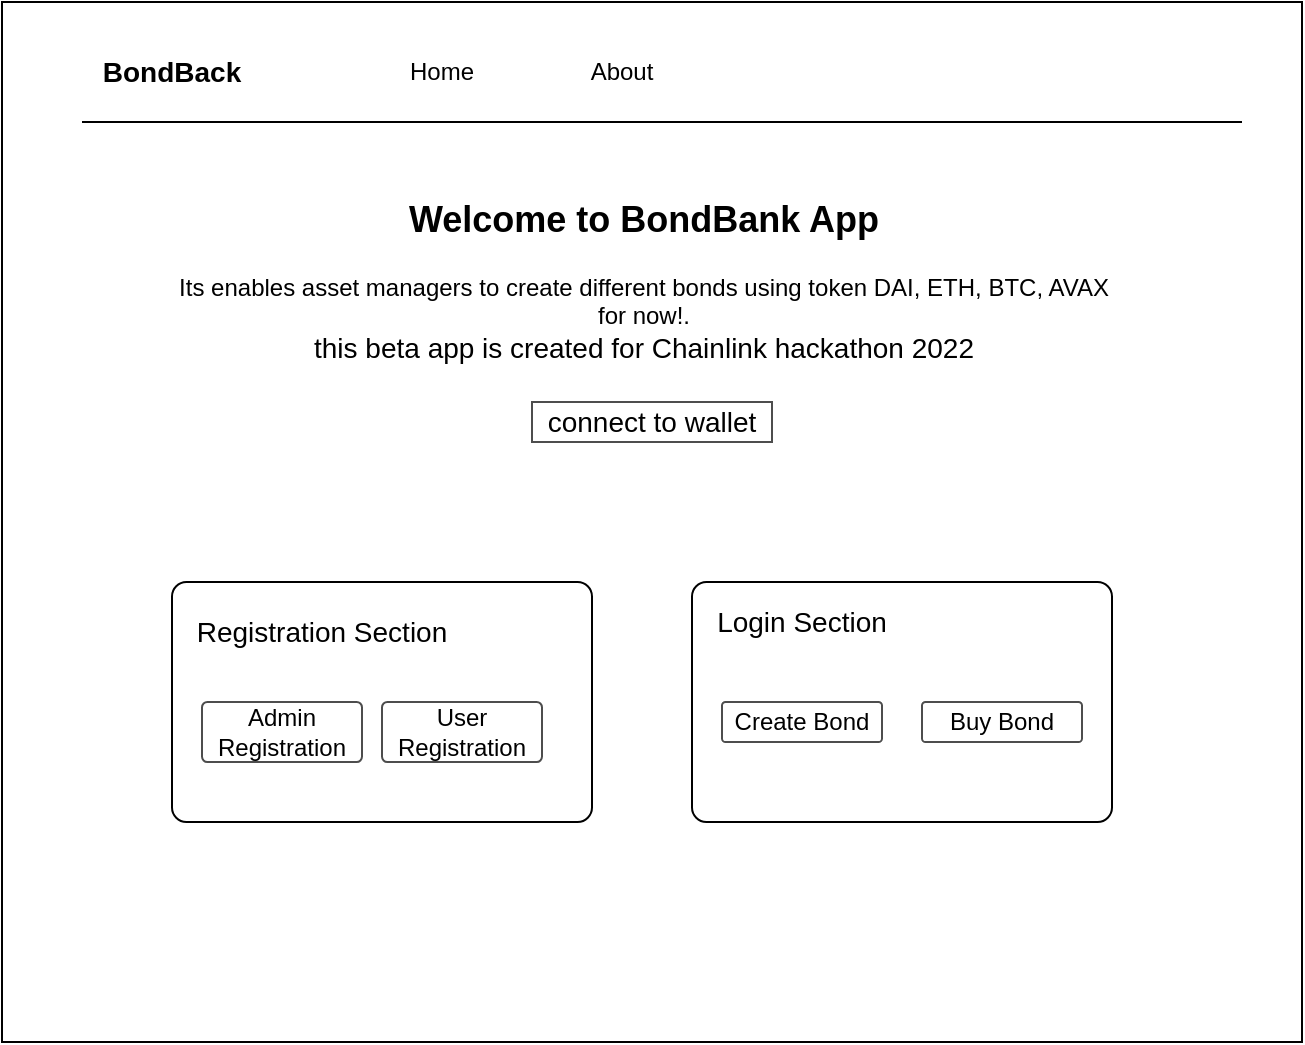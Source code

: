 <mxfile version="20.5.3" type="github" pages="4">
  <diagram id="QquSQjb1tt5OXJuJXW4R" name="Page-1">
    <mxGraphModel dx="1711" dy="1108" grid="1" gridSize="10" guides="1" tooltips="1" connect="1" arrows="1" fold="1" page="1" pageScale="1" pageWidth="850" pageHeight="1100" math="0" shadow="0">
      <root>
        <mxCell id="0" />
        <mxCell id="1" parent="0" />
        <mxCell id="_WkgJLVqgmc7-84QVUV9-2" value="" style="rounded=0;whiteSpace=wrap;html=1;" parent="1" vertex="1">
          <mxGeometry x="100" y="70" width="650" height="520" as="geometry" />
        </mxCell>
        <mxCell id="_WkgJLVqgmc7-84QVUV9-3" value="BondBack" style="rounded=0;whiteSpace=wrap;html=1;strokeColor=none;fontFamily=Helvetica;fontSize=14;fontStyle=1" parent="1" vertex="1">
          <mxGeometry x="120" y="90" width="130" height="30" as="geometry" />
        </mxCell>
        <mxCell id="_WkgJLVqgmc7-84QVUV9-4" value="About" style="rounded=0;whiteSpace=wrap;html=1;strokeColor=none;" parent="1" vertex="1">
          <mxGeometry x="370" y="90" width="80" height="30" as="geometry" />
        </mxCell>
        <mxCell id="_WkgJLVqgmc7-84QVUV9-5" value="Home" style="rounded=0;whiteSpace=wrap;html=1;strokeColor=none;" parent="1" vertex="1">
          <mxGeometry x="280" y="90" width="80" height="30" as="geometry" />
        </mxCell>
        <mxCell id="_WkgJLVqgmc7-84QVUV9-8" value="" style="endArrow=none;html=1;rounded=0;" parent="1" edge="1">
          <mxGeometry width="50" height="50" relative="1" as="geometry">
            <mxPoint x="140" y="130" as="sourcePoint" />
            <mxPoint x="400" y="130" as="targetPoint" />
            <Array as="points">
              <mxPoint x="720" y="130" />
            </Array>
          </mxGeometry>
        </mxCell>
        <mxCell id="_WkgJLVqgmc7-84QVUV9-9" value="&lt;p style=&quot;box-sizing: border-box; line-height: 1; margin: 2rem 0px; font-size: 14px;&quot;&gt;&lt;/p&gt;&lt;h2 style=&quot;text-align: center;&quot;&gt;Welcome to BondBank App&lt;/h2&gt;&lt;div style=&quot;text-align: center;&quot;&gt;&lt;span style=&quot;background-color: initial;&quot;&gt;Its enables asset managers to create different bonds using token DAI, ETH, BTC, AVAX for now!.&lt;/span&gt;&lt;/div&gt;&lt;div style=&quot;text-align: center;&quot;&gt;&lt;span style=&quot;background-color: initial; font-size: 14px;&quot;&gt;this beta app is created for Chainlink hackathon 2022&lt;/span&gt;&lt;/div&gt;&lt;p&gt;&lt;/p&gt;" style="rounded=0;whiteSpace=wrap;html=1;align=left;strokeColor=none;" parent="1" vertex="1">
          <mxGeometry x="185" y="140" width="470" height="120" as="geometry" />
        </mxCell>
        <mxCell id="_WkgJLVqgmc7-84QVUV9-10" value="connect to wallet" style="rounded=0;whiteSpace=wrap;html=1;fontFamily=Helvetica;fontSize=14;strokeColor=#4D4D4D;" parent="1" vertex="1">
          <mxGeometry x="365" y="270" width="120" height="20" as="geometry" />
        </mxCell>
        <mxCell id="_WkgJLVqgmc7-84QVUV9-12" value="" style="rounded=1;whiteSpace=wrap;html=1;fontFamily=Helvetica;fontSize=14;arcSize=6;" parent="1" vertex="1">
          <mxGeometry x="445" y="360" width="210" height="120" as="geometry" />
        </mxCell>
        <mxCell id="_WkgJLVqgmc7-84QVUV9-14" value="" style="rounded=1;whiteSpace=wrap;html=1;fontFamily=Helvetica;fontSize=14;arcSize=6;" parent="1" vertex="1">
          <mxGeometry x="185" y="360" width="210" height="120" as="geometry" />
        </mxCell>
        <mxCell id="_WkgJLVqgmc7-84QVUV9-15" value="Login Section" style="rounded=0;whiteSpace=wrap;html=1;strokeColor=none;fontFamily=Helvetica;fontSize=14;" parent="1" vertex="1">
          <mxGeometry x="450" y="370" width="100" height="20" as="geometry" />
        </mxCell>
        <mxCell id="_WkgJLVqgmc7-84QVUV9-16" value="Create Bond" style="rounded=1;whiteSpace=wrap;html=1;strokeColor=#4D4D4D;fontFamily=Helvetica;fontSize=12;arcSize=9;" parent="1" vertex="1">
          <mxGeometry x="460" y="420" width="80" height="20" as="geometry" />
        </mxCell>
        <mxCell id="_WkgJLVqgmc7-84QVUV9-17" value="Buy Bond" style="rounded=1;whiteSpace=wrap;html=1;strokeColor=#4D4D4D;fontFamily=Helvetica;fontSize=12;arcSize=9;" parent="1" vertex="1">
          <mxGeometry x="560" y="420" width="80" height="20" as="geometry" />
        </mxCell>
        <mxCell id="_WkgJLVqgmc7-84QVUV9-18" value="&lt;span style=&quot;font-size: 14px;&quot;&gt;Registration Section&lt;/span&gt;" style="rounded=0;whiteSpace=wrap;html=1;strokeColor=none;fontFamily=Helvetica;fontSize=12;" parent="1" vertex="1">
          <mxGeometry x="190" y="370" width="140" height="30" as="geometry" />
        </mxCell>
        <mxCell id="_WkgJLVqgmc7-84QVUV9-19" value="Admin Registration" style="rounded=1;whiteSpace=wrap;html=1;strokeColor=#4D4D4D;fontFamily=Helvetica;fontSize=12;arcSize=9;" parent="1" vertex="1">
          <mxGeometry x="200" y="420" width="80" height="30" as="geometry" />
        </mxCell>
        <mxCell id="_WkgJLVqgmc7-84QVUV9-20" value="User Registration" style="rounded=1;whiteSpace=wrap;html=1;strokeColor=#4D4D4D;fontFamily=Helvetica;fontSize=12;arcSize=9;" parent="1" vertex="1">
          <mxGeometry x="290" y="420" width="80" height="30" as="geometry" />
        </mxCell>
      </root>
    </mxGraphModel>
  </diagram>
  <diagram id="XEkm2pGqBAyJZRhMwVC5" name="Register">
    <mxGraphModel dx="2139" dy="1385" grid="1" gridSize="10" guides="1" tooltips="1" connect="1" arrows="1" fold="1" page="1" pageScale="1" pageWidth="850" pageHeight="1100" math="0" shadow="0">
      <root>
        <mxCell id="0" />
        <mxCell id="1" parent="0" />
        <mxCell id="Lgg5QNjBo9mLu_WJ3kGY-1" value="" style="rounded=0;whiteSpace=wrap;html=1;" parent="1" vertex="1">
          <mxGeometry x="100" y="60" width="650" height="520" as="geometry" />
        </mxCell>
        <mxCell id="Lgg5QNjBo9mLu_WJ3kGY-2" value="BondBack" style="rounded=0;whiteSpace=wrap;html=1;strokeColor=none;fontFamily=Helvetica;fontSize=14;fontStyle=1" parent="1" vertex="1">
          <mxGeometry x="120" y="90" width="130" height="30" as="geometry" />
        </mxCell>
        <mxCell id="Lgg5QNjBo9mLu_WJ3kGY-3" value="About" style="rounded=0;whiteSpace=wrap;html=1;strokeColor=none;" parent="1" vertex="1">
          <mxGeometry x="370" y="90" width="80" height="30" as="geometry" />
        </mxCell>
        <mxCell id="Lgg5QNjBo9mLu_WJ3kGY-4" value="Home" style="rounded=0;whiteSpace=wrap;html=1;strokeColor=none;" parent="1" vertex="1">
          <mxGeometry x="280" y="90" width="80" height="30" as="geometry" />
        </mxCell>
        <mxCell id="Lgg5QNjBo9mLu_WJ3kGY-5" value="" style="endArrow=none;html=1;rounded=0;" parent="1" edge="1">
          <mxGeometry width="50" height="50" relative="1" as="geometry">
            <mxPoint x="140.0" y="130" as="sourcePoint" />
            <mxPoint x="400.0" y="130" as="targetPoint" />
            <Array as="points">
              <mxPoint x="720" y="130" />
            </Array>
          </mxGeometry>
        </mxCell>
        <mxCell id="Lgg5QNjBo9mLu_WJ3kGY-6" value="&lt;p style=&quot;box-sizing: border-box; line-height: 1; margin: 2rem 0px; font-size: 14px;&quot;&gt;&lt;/p&gt;&lt;h2 style=&quot;text-align: center;&quot;&gt;Welcome to BondBank App&lt;/h2&gt;&lt;div style=&quot;text-align: center;&quot;&gt;&lt;span style=&quot;background-color: initial;&quot;&gt;Its enables asset managers to create different bonds using token DAI, ETH, BTC, AVAX for now!.&lt;/span&gt;&lt;/div&gt;&lt;div style=&quot;text-align: center;&quot;&gt;&lt;span style=&quot;background-color: initial; font-size: 14px;&quot;&gt;this beta app is created for Chainlink hackathon 2022&lt;/span&gt;&lt;/div&gt;&lt;p&gt;&lt;/p&gt;" style="rounded=0;whiteSpace=wrap;html=1;align=left;strokeColor=none;" parent="1" vertex="1">
          <mxGeometry x="185" y="140" width="470" height="120" as="geometry" />
        </mxCell>
        <mxCell id="Lgg5QNjBo9mLu_WJ3kGY-7" value="connect to wallet" style="rounded=0;whiteSpace=wrap;html=1;fontFamily=Helvetica;fontSize=14;strokeColor=#4D4D4D;" parent="1" vertex="1">
          <mxGeometry x="365" y="270" width="120" height="20" as="geometry" />
        </mxCell>
        <mxCell id="Lgg5QNjBo9mLu_WJ3kGY-9" value="" style="rounded=1;whiteSpace=wrap;html=1;fontFamily=Helvetica;fontSize=14;arcSize=6;" parent="1" vertex="1">
          <mxGeometry x="315" y="340" width="210" height="120" as="geometry" />
        </mxCell>
        <mxCell id="Lgg5QNjBo9mLu_WJ3kGY-13" value="&lt;span style=&quot;font-size: 14px;&quot;&gt;Registration Section&lt;/span&gt;" style="rounded=0;whiteSpace=wrap;html=1;strokeColor=none;fontFamily=Helvetica;fontSize=12;" parent="1" vertex="1">
          <mxGeometry x="350" y="350" width="140" height="30" as="geometry" />
        </mxCell>
        <mxCell id="Lgg5QNjBo9mLu_WJ3kGY-14" value="Admin Registration" style="rounded=1;whiteSpace=wrap;html=1;strokeColor=#4D4D4D;fontFamily=Helvetica;fontSize=12;arcSize=9;" parent="1" vertex="1">
          <mxGeometry x="330" y="400" width="80" height="30" as="geometry" />
        </mxCell>
        <mxCell id="Lgg5QNjBo9mLu_WJ3kGY-15" value="User Registration" style="rounded=1;whiteSpace=wrap;html=1;strokeColor=#4D4D4D;fontFamily=Helvetica;fontSize=12;arcSize=9;" parent="1" vertex="1">
          <mxGeometry x="430" y="400" width="80" height="30" as="geometry" />
        </mxCell>
      </root>
    </mxGraphModel>
  </diagram>
  <diagram id="DXYBPZBJV1XNJ0QDBufv" name="Logged In">
    <mxGraphModel dx="2139" dy="1385" grid="1" gridSize="10" guides="1" tooltips="1" connect="1" arrows="1" fold="1" page="1" pageScale="1" pageWidth="850" pageHeight="1100" math="0" shadow="0">
      <root>
        <mxCell id="0" />
        <mxCell id="1" parent="0" />
        <mxCell id="JkfybvyTEZZZ1QiHV0u3-1" value="" style="rounded=0;whiteSpace=wrap;html=1;" parent="1" vertex="1">
          <mxGeometry x="100" y="60" width="650" height="520" as="geometry" />
        </mxCell>
        <mxCell id="JkfybvyTEZZZ1QiHV0u3-2" value="BondBack" style="rounded=0;whiteSpace=wrap;html=1;strokeColor=none;fontFamily=Helvetica;fontSize=14;fontStyle=1" parent="1" vertex="1">
          <mxGeometry x="120" y="90" width="130" height="30" as="geometry" />
        </mxCell>
        <mxCell id="JkfybvyTEZZZ1QiHV0u3-3" value="About" style="rounded=0;whiteSpace=wrap;html=1;strokeColor=none;" parent="1" vertex="1">
          <mxGeometry x="370" y="90" width="80" height="30" as="geometry" />
        </mxCell>
        <mxCell id="JkfybvyTEZZZ1QiHV0u3-4" value="Home" style="rounded=0;whiteSpace=wrap;html=1;strokeColor=none;" parent="1" vertex="1">
          <mxGeometry x="280" y="90" width="80" height="30" as="geometry" />
        </mxCell>
        <mxCell id="JkfybvyTEZZZ1QiHV0u3-5" value="" style="endArrow=none;html=1;rounded=0;" parent="1" edge="1">
          <mxGeometry width="50" height="50" relative="1" as="geometry">
            <mxPoint x="140.0" y="130" as="sourcePoint" />
            <mxPoint x="400.0" y="130" as="targetPoint" />
            <Array as="points">
              <mxPoint x="720" y="130" />
            </Array>
          </mxGeometry>
        </mxCell>
        <mxCell id="JkfybvyTEZZZ1QiHV0u3-6" value="&lt;p style=&quot;box-sizing: border-box; line-height: 1; margin: 2rem 0px; font-size: 14px;&quot;&gt;&lt;/p&gt;&lt;h2 style=&quot;text-align: center;&quot;&gt;Welcome to BondBank App&lt;/h2&gt;&lt;div style=&quot;text-align: center;&quot;&gt;&lt;span style=&quot;background-color: initial;&quot;&gt;Its enables asset managers to create different bonds using token DAI, ETH, BTC, AVAX for now!.&lt;/span&gt;&lt;/div&gt;&lt;div style=&quot;text-align: center;&quot;&gt;&lt;span style=&quot;background-color: initial; font-size: 14px;&quot;&gt;this beta app is created for Chainlink hackathon 2022&lt;/span&gt;&lt;/div&gt;&lt;p&gt;&lt;/p&gt;" style="rounded=0;whiteSpace=wrap;html=1;align=left;strokeColor=none;" parent="1" vertex="1">
          <mxGeometry x="185" y="140" width="470" height="120" as="geometry" />
        </mxCell>
        <mxCell id="JkfybvyTEZZZ1QiHV0u3-7" value="connect to wallet" style="rounded=0;whiteSpace=wrap;html=1;fontFamily=Helvetica;fontSize=14;strokeColor=#4D4D4D;" parent="1" vertex="1">
          <mxGeometry x="365" y="270" width="120" height="20" as="geometry" />
        </mxCell>
        <mxCell id="rZhNoyQhlwqZSoeUdj5N-1" value="" style="rounded=1;whiteSpace=wrap;html=1;fontFamily=Helvetica;fontSize=14;arcSize=6;" parent="1" vertex="1">
          <mxGeometry x="320" y="340" width="210" height="120" as="geometry" />
        </mxCell>
        <mxCell id="rZhNoyQhlwqZSoeUdj5N-2" value="Login Section" style="rounded=0;whiteSpace=wrap;html=1;strokeColor=none;fontFamily=Helvetica;fontSize=14;" parent="1" vertex="1">
          <mxGeometry x="375" y="360" width="100" height="20" as="geometry" />
        </mxCell>
        <mxCell id="rZhNoyQhlwqZSoeUdj5N-3" value="Create Bond" style="rounded=1;whiteSpace=wrap;html=1;strokeColor=#4D4D4D;fontFamily=Helvetica;fontSize=12;arcSize=9;" parent="1" vertex="1">
          <mxGeometry x="335" y="400" width="80" height="20" as="geometry" />
        </mxCell>
        <mxCell id="rZhNoyQhlwqZSoeUdj5N-4" value="Buy Bond" style="rounded=1;whiteSpace=wrap;html=1;strokeColor=#4D4D4D;fontFamily=Helvetica;fontSize=12;arcSize=9;" parent="1" vertex="1">
          <mxGeometry x="435" y="400" width="80" height="20" as="geometry" />
        </mxCell>
      </root>
    </mxGraphModel>
  </diagram>
  <diagram id="AQX7kZ4qjj0ybGX861nI" name="List View">
    <mxGraphModel dx="1222" dy="1891" grid="1" gridSize="10" guides="1" tooltips="1" connect="1" arrows="1" fold="1" page="1" pageScale="1" pageWidth="850" pageHeight="1100" math="0" shadow="0">
      <root>
        <mxCell id="0" />
        <mxCell id="1" parent="0" />
        <mxCell id="5MLpOdwgMS6iXqpnvcfN-1" value="" style="rounded=0;whiteSpace=wrap;html=1;" parent="1" vertex="1">
          <mxGeometry x="100" y="60" width="650" height="520" as="geometry" />
        </mxCell>
        <mxCell id="5MLpOdwgMS6iXqpnvcfN-2" value="BondBack" style="rounded=0;whiteSpace=wrap;html=1;strokeColor=none;fontFamily=Helvetica;fontSize=14;fontStyle=1" parent="1" vertex="1">
          <mxGeometry x="120" y="90" width="130" height="30" as="geometry" />
        </mxCell>
        <mxCell id="5MLpOdwgMS6iXqpnvcfN-5" value="" style="endArrow=none;html=1;rounded=0;" parent="1" edge="1">
          <mxGeometry width="50" height="50" relative="1" as="geometry">
            <mxPoint x="140.0" y="130" as="sourcePoint" />
            <mxPoint x="400.0" y="130" as="targetPoint" />
            <Array as="points">
              <mxPoint x="720" y="130" />
            </Array>
          </mxGeometry>
        </mxCell>
        <mxCell id="5MLpOdwgMS6iXqpnvcfN-6" value="&lt;p style=&quot;box-sizing: border-box; line-height: 1; margin: 2rem 0px; font-size: 14px;&quot;&gt;&lt;/p&gt;&lt;h2 style=&quot;text-align: center;&quot;&gt;Welcome to BondBank App&lt;/h2&gt;&lt;div style=&quot;text-align: center;&quot;&gt;&lt;span style=&quot;background-color: initial;&quot;&gt;Its enables asset managers to create different bonds using token DAI, ETH, BTC, AVAX for now!.&lt;/span&gt;&lt;/div&gt;&lt;div style=&quot;text-align: center;&quot;&gt;&lt;span style=&quot;background-color: initial; font-size: 14px;&quot;&gt;this beta app is created for Chainlink hackathon 2022&lt;/span&gt;&lt;/div&gt;&lt;p&gt;&lt;/p&gt;" style="rounded=0;whiteSpace=wrap;html=1;align=left;strokeColor=none;" parent="1" vertex="1">
          <mxGeometry x="185" y="230" width="470" height="120" as="geometry" />
        </mxCell>
        <mxCell id="5MLpOdwgMS6iXqpnvcfN-7" value="connect to wallet" style="rounded=0;whiteSpace=wrap;html=1;fontFamily=Helvetica;fontSize=14;strokeColor=#4D4D4D;" parent="1" vertex="1">
          <mxGeometry x="365" y="360" width="120" height="20" as="geometry" />
        </mxCell>
        <mxCell id="5MLpOdwgMS6iXqpnvcfN-12" value="connect to wallet" style="rounded=0;whiteSpace=wrap;html=1;fontFamily=Helvetica;fontSize=12;strokeColor=#4D4D4D;" parent="1" vertex="1">
          <mxGeometry x="600" y="95" width="120" height="20" as="geometry" />
        </mxCell>
        <mxCell id="IpqPK8BsHVQbzXbYYs8c-2" value="" style="group" vertex="1" connectable="0" parent="1">
          <mxGeometry x="270" y="90" width="240" height="30" as="geometry" />
        </mxCell>
        <mxCell id="IpqPK8BsHVQbzXbYYs8c-3" value="About" style="rounded=0;whiteSpace=wrap;html=1;strokeColor=none;" vertex="1" parent="IpqPK8BsHVQbzXbYYs8c-2">
          <mxGeometry x="80" width="80" height="30" as="geometry" />
        </mxCell>
        <mxCell id="IpqPK8BsHVQbzXbYYs8c-4" value="Home" style="rounded=0;whiteSpace=wrap;html=1;strokeColor=none;fontStyle=1" vertex="1" parent="IpqPK8BsHVQbzXbYYs8c-2">
          <mxGeometry width="80" height="30" as="geometry" />
        </mxCell>
        <mxCell id="IpqPK8BsHVQbzXbYYs8c-52" value="" style="rounded=0;whiteSpace=wrap;html=1;" vertex="1" parent="1">
          <mxGeometry x="100" y="1380" width="650" height="530" as="geometry" />
        </mxCell>
        <mxCell id="IpqPK8BsHVQbzXbYYs8c-53" value="BondBack" style="rounded=0;whiteSpace=wrap;html=1;strokeColor=none;fontFamily=Helvetica;fontSize=14;fontStyle=1" vertex="1" parent="1">
          <mxGeometry x="120" y="1400" width="130" height="30" as="geometry" />
        </mxCell>
        <mxCell id="IpqPK8BsHVQbzXbYYs8c-54" value="" style="endArrow=none;html=1;rounded=0;" edge="1" parent="1">
          <mxGeometry width="50" height="50" relative="1" as="geometry">
            <mxPoint x="140.0" y="1440" as="sourcePoint" />
            <mxPoint x="400.0" y="1440" as="targetPoint" />
            <Array as="points">
              <mxPoint x="720" y="1440" />
            </Array>
          </mxGeometry>
        </mxCell>
        <mxCell id="IpqPK8BsHVQbzXbYYs8c-94" value="" style="group" vertex="1" connectable="0" parent="1">
          <mxGeometry x="280" y="1400" width="240" height="30" as="geometry" />
        </mxCell>
        <mxCell id="IpqPK8BsHVQbzXbYYs8c-95" value="About" style="rounded=0;whiteSpace=wrap;html=1;strokeColor=none;" vertex="1" parent="IpqPK8BsHVQbzXbYYs8c-94">
          <mxGeometry x="160" width="80" height="30" as="geometry" />
        </mxCell>
        <mxCell id="IpqPK8BsHVQbzXbYYs8c-96" value="Home" style="rounded=0;whiteSpace=wrap;html=1;strokeColor=none;fontStyle=0" vertex="1" parent="IpqPK8BsHVQbzXbYYs8c-94">
          <mxGeometry width="80" height="30" as="geometry" />
        </mxCell>
        <mxCell id="IpqPK8BsHVQbzXbYYs8c-97" value="Create Bond" style="rounded=0;whiteSpace=wrap;html=1;strokeColor=none;fontStyle=1" vertex="1" parent="IpqPK8BsHVQbzXbYYs8c-94">
          <mxGeometry x="80" width="80" height="30" as="geometry" />
        </mxCell>
        <mxCell id="IpqPK8BsHVQbzXbYYs8c-98" value="&lt;font style=&quot;font-size: 15px;&quot;&gt;Home page - wallet not connect&lt;/font&gt;" style="rounded=0;whiteSpace=wrap;html=1;strokeColor=#666666;fontFamily=Helvetica;fontSize=12;fontColor=#000000;" vertex="1" parent="1">
          <mxGeometry x="100" y="-10" width="250" height="50" as="geometry" />
        </mxCell>
        <mxCell id="IpqPK8BsHVQbzXbYYs8c-99" value="&lt;font style=&quot;font-size: 15px;&quot;&gt;Home page - wallet connected&lt;br&gt;user role: normal user&lt;br&gt;show bond list, no create bond option&lt;/font&gt;" style="rounded=0;whiteSpace=wrap;html=1;strokeColor=#666666;fontFamily=Helvetica;fontSize=12;fontColor=#000000;" vertex="1" parent="1">
          <mxGeometry x="100" y="620" width="385" height="60" as="geometry" />
        </mxCell>
        <mxCell id="IpqPK8BsHVQbzXbYYs8c-100" value="" style="group" vertex="1" connectable="0" parent="1">
          <mxGeometry x="100" y="710" width="650" height="530" as="geometry" />
        </mxCell>
        <mxCell id="5MLpOdwgMS6iXqpnvcfN-20" value="" style="rounded=0;whiteSpace=wrap;html=1;" parent="IpqPK8BsHVQbzXbYYs8c-100" vertex="1">
          <mxGeometry width="650" height="530" as="geometry" />
        </mxCell>
        <mxCell id="5MLpOdwgMS6iXqpnvcfN-21" value="BondBack" style="rounded=0;whiteSpace=wrap;html=1;strokeColor=none;fontFamily=Helvetica;fontSize=14;fontStyle=1" parent="IpqPK8BsHVQbzXbYYs8c-100" vertex="1">
          <mxGeometry x="20" y="20" width="130" height="30" as="geometry" />
        </mxCell>
        <mxCell id="5MLpOdwgMS6iXqpnvcfN-24" value="" style="endArrow=none;html=1;rounded=0;" parent="IpqPK8BsHVQbzXbYYs8c-100" edge="1">
          <mxGeometry width="50" height="50" relative="1" as="geometry">
            <mxPoint x="40.0" y="60" as="sourcePoint" />
            <mxPoint x="300.0" y="60" as="targetPoint" />
            <Array as="points">
              <mxPoint x="620" y="60" />
            </Array>
          </mxGeometry>
        </mxCell>
        <mxCell id="5MLpOdwgMS6iXqpnvcfN-61" value="" style="group" parent="IpqPK8BsHVQbzXbYYs8c-100" vertex="1" connectable="0">
          <mxGeometry x="45" y="240" width="560" height="50" as="geometry" />
        </mxCell>
        <mxCell id="5MLpOdwgMS6iXqpnvcfN-62" value="" style="rounded=1;whiteSpace=wrap;html=1;strokeColor=#4D4D4D;fontFamily=Helvetica;fontSize=12;arcSize=7;" parent="5MLpOdwgMS6iXqpnvcfN-61" vertex="1">
          <mxGeometry width="560" height="50" as="geometry" />
        </mxCell>
        <mxCell id="5MLpOdwgMS6iXqpnvcfN-63" value="1. Bond 1" style="rounded=0;whiteSpace=wrap;html=1;strokeColor=none;fontFamily=Helvetica;fontSize=12;" parent="5MLpOdwgMS6iXqpnvcfN-61" vertex="1">
          <mxGeometry x="10" y="10" width="70" height="30" as="geometry" />
        </mxCell>
        <mxCell id="5MLpOdwgMS6iXqpnvcfN-64" value="bond details ..." style="rounded=0;whiteSpace=wrap;html=1;strokeColor=none;fontFamily=Helvetica;fontSize=12;fontColor=#808080;" parent="5MLpOdwgMS6iXqpnvcfN-61" vertex="1">
          <mxGeometry x="100" y="10" width="120" height="30" as="geometry" />
        </mxCell>
        <mxCell id="5MLpOdwgMS6iXqpnvcfN-65" value="&lt;font color=&quot;#000000&quot;&gt;Buy&lt;/font&gt;" style="rounded=1;whiteSpace=wrap;html=1;strokeColor=#6c8ebf;fontFamily=Helvetica;fontSize=12;arcSize=22;fillColor=#dae8fc;" parent="5MLpOdwgMS6iXqpnvcfN-61" vertex="1">
          <mxGeometry x="470" y="10" width="70" height="25" as="geometry" />
        </mxCell>
        <mxCell id="5MLpOdwgMS6iXqpnvcfN-66" value="" style="group" parent="IpqPK8BsHVQbzXbYYs8c-100" vertex="1" connectable="0">
          <mxGeometry x="45" y="300" width="560" height="50" as="geometry" />
        </mxCell>
        <mxCell id="5MLpOdwgMS6iXqpnvcfN-67" value="" style="rounded=1;whiteSpace=wrap;html=1;strokeColor=#4D4D4D;fontFamily=Helvetica;fontSize=12;arcSize=7;" parent="5MLpOdwgMS6iXqpnvcfN-66" vertex="1">
          <mxGeometry width="560" height="50" as="geometry" />
        </mxCell>
        <mxCell id="5MLpOdwgMS6iXqpnvcfN-68" value="1. Bond 1" style="rounded=0;whiteSpace=wrap;html=1;strokeColor=none;fontFamily=Helvetica;fontSize=12;" parent="5MLpOdwgMS6iXqpnvcfN-66" vertex="1">
          <mxGeometry x="10" y="10" width="70" height="30" as="geometry" />
        </mxCell>
        <mxCell id="5MLpOdwgMS6iXqpnvcfN-69" value="bond details ..." style="rounded=0;whiteSpace=wrap;html=1;strokeColor=none;fontFamily=Helvetica;fontSize=12;fontColor=#808080;" parent="5MLpOdwgMS6iXqpnvcfN-66" vertex="1">
          <mxGeometry x="100" y="10" width="120" height="30" as="geometry" />
        </mxCell>
        <mxCell id="5MLpOdwgMS6iXqpnvcfN-70" value="&lt;font color=&quot;#000000&quot;&gt;Buy&lt;/font&gt;" style="rounded=1;whiteSpace=wrap;html=1;strokeColor=#6c8ebf;fontFamily=Helvetica;fontSize=12;arcSize=22;fillColor=#dae8fc;" parent="5MLpOdwgMS6iXqpnvcfN-66" vertex="1">
          <mxGeometry x="470" y="10" width="70" height="25" as="geometry" />
        </mxCell>
        <mxCell id="5MLpOdwgMS6iXqpnvcfN-71" value="" style="group" parent="IpqPK8BsHVQbzXbYYs8c-100" vertex="1" connectable="0">
          <mxGeometry x="45" y="360" width="560" height="50" as="geometry" />
        </mxCell>
        <mxCell id="5MLpOdwgMS6iXqpnvcfN-72" value="" style="rounded=1;whiteSpace=wrap;html=1;strokeColor=#4D4D4D;fontFamily=Helvetica;fontSize=12;arcSize=7;" parent="5MLpOdwgMS6iXqpnvcfN-71" vertex="1">
          <mxGeometry width="560" height="50" as="geometry" />
        </mxCell>
        <mxCell id="5MLpOdwgMS6iXqpnvcfN-73" value="1. Bond 1" style="rounded=0;whiteSpace=wrap;html=1;strokeColor=none;fontFamily=Helvetica;fontSize=12;" parent="5MLpOdwgMS6iXqpnvcfN-71" vertex="1">
          <mxGeometry x="10" y="10" width="70" height="30" as="geometry" />
        </mxCell>
        <mxCell id="5MLpOdwgMS6iXqpnvcfN-74" value="bond details ..." style="rounded=0;whiteSpace=wrap;html=1;strokeColor=none;fontFamily=Helvetica;fontSize=12;fontColor=#808080;" parent="5MLpOdwgMS6iXqpnvcfN-71" vertex="1">
          <mxGeometry x="100" y="10" width="120" height="30" as="geometry" />
        </mxCell>
        <mxCell id="5MLpOdwgMS6iXqpnvcfN-75" value="&lt;font color=&quot;#000000&quot;&gt;Redeem&lt;/font&gt;" style="rounded=1;whiteSpace=wrap;html=1;strokeColor=#82b366;fontFamily=Helvetica;fontSize=12;arcSize=22;fillColor=#d5e8d4;" parent="5MLpOdwgMS6iXqpnvcfN-71" vertex="1">
          <mxGeometry x="470" y="10" width="70" height="25" as="geometry" />
        </mxCell>
        <mxCell id="5MLpOdwgMS6iXqpnvcfN-76" value="" style="group" parent="IpqPK8BsHVQbzXbYYs8c-100" vertex="1" connectable="0">
          <mxGeometry x="45" y="420" width="560" height="50" as="geometry" />
        </mxCell>
        <mxCell id="5MLpOdwgMS6iXqpnvcfN-77" value="" style="rounded=1;whiteSpace=wrap;html=1;strokeColor=#4D4D4D;fontFamily=Helvetica;fontSize=12;arcSize=7;" parent="5MLpOdwgMS6iXqpnvcfN-76" vertex="1">
          <mxGeometry width="560" height="50" as="geometry" />
        </mxCell>
        <mxCell id="5MLpOdwgMS6iXqpnvcfN-78" value="1. Bond 1" style="rounded=0;whiteSpace=wrap;html=1;strokeColor=none;fontFamily=Helvetica;fontSize=12;" parent="5MLpOdwgMS6iXqpnvcfN-76" vertex="1">
          <mxGeometry x="10" y="10" width="70" height="30" as="geometry" />
        </mxCell>
        <mxCell id="5MLpOdwgMS6iXqpnvcfN-79" value="bond details ..." style="rounded=0;whiteSpace=wrap;html=1;strokeColor=none;fontFamily=Helvetica;fontSize=12;fontColor=#808080;" parent="5MLpOdwgMS6iXqpnvcfN-76" vertex="1">
          <mxGeometry x="100" y="10" width="120" height="30" as="geometry" />
        </mxCell>
        <mxCell id="5MLpOdwgMS6iXqpnvcfN-80" value="&lt;font color=&quot;#000000&quot;&gt;Buy&lt;/font&gt;" style="rounded=1;whiteSpace=wrap;html=1;strokeColor=#6c8ebf;fontFamily=Helvetica;fontSize=12;arcSize=22;fillColor=#dae8fc;" parent="5MLpOdwgMS6iXqpnvcfN-76" vertex="1">
          <mxGeometry x="470" y="10" width="70" height="25" as="geometry" />
        </mxCell>
        <mxCell id="5MLpOdwgMS6iXqpnvcfN-82" value="" style="group" parent="IpqPK8BsHVQbzXbYYs8c-100" vertex="1" connectable="0">
          <mxGeometry x="45" y="180" width="560" height="50" as="geometry" />
        </mxCell>
        <mxCell id="5MLpOdwgMS6iXqpnvcfN-83" value="" style="rounded=1;whiteSpace=wrap;html=1;strokeColor=#4D4D4D;fontFamily=Helvetica;fontSize=12;arcSize=7;" parent="5MLpOdwgMS6iXqpnvcfN-82" vertex="1">
          <mxGeometry width="560" height="50" as="geometry" />
        </mxCell>
        <mxCell id="5MLpOdwgMS6iXqpnvcfN-84" value="1. Bond 1" style="rounded=0;whiteSpace=wrap;html=1;strokeColor=none;fontFamily=Helvetica;fontSize=12;" parent="5MLpOdwgMS6iXqpnvcfN-82" vertex="1">
          <mxGeometry x="10" y="10" width="70" height="30" as="geometry" />
        </mxCell>
        <mxCell id="5MLpOdwgMS6iXqpnvcfN-85" value="bond details ..." style="rounded=0;whiteSpace=wrap;html=1;strokeColor=none;fontFamily=Helvetica;fontSize=12;fontColor=#808080;" parent="5MLpOdwgMS6iXqpnvcfN-82" vertex="1">
          <mxGeometry x="100" y="10" width="120" height="30" as="geometry" />
        </mxCell>
        <mxCell id="5MLpOdwgMS6iXqpnvcfN-86" value="&lt;font color=&quot;#000000&quot;&gt;Redeem&lt;/font&gt;" style="rounded=1;whiteSpace=wrap;html=1;strokeColor=#82b366;fontFamily=Helvetica;fontSize=12;arcSize=22;fillColor=#d5e8d4;" parent="5MLpOdwgMS6iXqpnvcfN-82" vertex="1">
          <mxGeometry x="470" y="10" width="70" height="25" as="geometry" />
        </mxCell>
        <mxCell id="5MLpOdwgMS6iXqpnvcfN-87" value="" style="group" parent="IpqPK8BsHVQbzXbYYs8c-100" vertex="1" connectable="0">
          <mxGeometry x="45" y="120" width="560" height="50" as="geometry" />
        </mxCell>
        <mxCell id="5MLpOdwgMS6iXqpnvcfN-88" value="" style="rounded=1;whiteSpace=wrap;html=1;strokeColor=#4D4D4D;fontFamily=Helvetica;fontSize=12;arcSize=7;" parent="5MLpOdwgMS6iXqpnvcfN-87" vertex="1">
          <mxGeometry width="560" height="50" as="geometry" />
        </mxCell>
        <mxCell id="5MLpOdwgMS6iXqpnvcfN-89" value="1. Bond 1" style="rounded=0;whiteSpace=wrap;html=1;strokeColor=none;fontFamily=Helvetica;fontSize=12;" parent="5MLpOdwgMS6iXqpnvcfN-87" vertex="1">
          <mxGeometry x="10" y="10" width="70" height="30" as="geometry" />
        </mxCell>
        <mxCell id="5MLpOdwgMS6iXqpnvcfN-90" value="bond details ..." style="rounded=0;whiteSpace=wrap;html=1;strokeColor=none;fontFamily=Helvetica;fontSize=12;fontColor=#808080;" parent="5MLpOdwgMS6iXqpnvcfN-87" vertex="1">
          <mxGeometry x="100" y="10" width="120" height="30" as="geometry" />
        </mxCell>
        <mxCell id="5MLpOdwgMS6iXqpnvcfN-91" value="&lt;font color=&quot;#000000&quot;&gt;Buy&lt;/font&gt;" style="rounded=1;whiteSpace=wrap;html=1;strokeColor=#6c8ebf;fontFamily=Helvetica;fontSize=12;arcSize=22;fillColor=#dae8fc;" parent="5MLpOdwgMS6iXqpnvcfN-87" vertex="1">
          <mxGeometry x="470" y="10" width="70" height="25" as="geometry" />
        </mxCell>
        <mxCell id="e-c6O9BROIbkn8KTy4ro-1" value="" style="group" vertex="1" connectable="0" parent="IpqPK8BsHVQbzXbYYs8c-100">
          <mxGeometry x="270" y="490" width="110" height="20" as="geometry" />
        </mxCell>
        <mxCell id="5MLpOdwgMS6iXqpnvcfN-93" value="1" style="ellipse;whiteSpace=wrap;html=1;aspect=fixed;rounded=0;strokeColor=#6c8ebf;fontFamily=Helvetica;fontSize=12;fillColor=#dae8fc;" parent="e-c6O9BROIbkn8KTy4ro-1" vertex="1">
          <mxGeometry width="20" height="20" as="geometry" />
        </mxCell>
        <mxCell id="5MLpOdwgMS6iXqpnvcfN-94" value="2" style="ellipse;whiteSpace=wrap;html=1;aspect=fixed;rounded=0;strokeColor=#666666;fontFamily=Helvetica;fontSize=12;fontColor=#000000;" parent="e-c6O9BROIbkn8KTy4ro-1" vertex="1">
          <mxGeometry x="30" width="20" height="20" as="geometry" />
        </mxCell>
        <mxCell id="5MLpOdwgMS6iXqpnvcfN-96" value="4" style="ellipse;whiteSpace=wrap;html=1;aspect=fixed;rounded=0;strokeColor=#666666;fontFamily=Helvetica;fontSize=12;fontColor=#000000;" parent="e-c6O9BROIbkn8KTy4ro-1" vertex="1">
          <mxGeometry x="90" width="20" height="20" as="geometry" />
        </mxCell>
        <mxCell id="5MLpOdwgMS6iXqpnvcfN-97" value="3" style="ellipse;whiteSpace=wrap;html=1;aspect=fixed;rounded=0;strokeColor=#666666;fontFamily=Helvetica;fontSize=12;fontColor=#000000;" parent="e-c6O9BROIbkn8KTy4ro-1" vertex="1">
          <mxGeometry x="60" width="20" height="20" as="geometry" />
        </mxCell>
        <mxCell id="e-c6O9BROIbkn8KTy4ro-6" value="" style="group;fillColor=#dae8fc;strokeColor=#6c8ebf;container=0;" vertex="1" connectable="0" parent="IpqPK8BsHVQbzXbYYs8c-100">
          <mxGeometry x="45" y="80" width="150" height="20" as="geometry" />
        </mxCell>
        <mxCell id="e-c6O9BROIbkn8KTy4ro-7" value="" style="group" vertex="1" connectable="0" parent="IpqPK8BsHVQbzXbYYs8c-100">
          <mxGeometry x="45" y="80" width="150" height="20" as="geometry" />
        </mxCell>
        <mxCell id="e-c6O9BROIbkn8KTy4ro-3" value="All Bonds" style="rounded=0;whiteSpace=wrap;html=1;strokeColor=#6c8ebf;fontFamily=Helvetica;fontSize=12;fillColor=#dae8fc;" vertex="1" parent="e-c6O9BROIbkn8KTy4ro-7">
          <mxGeometry width="75" height="20" as="geometry" />
        </mxCell>
        <mxCell id="e-c6O9BROIbkn8KTy4ro-4" value="My Bonds" style="rounded=0;whiteSpace=wrap;html=1;strokeColor=#666666;fontFamily=Helvetica;fontSize=12;fontColor=#000000;" vertex="1" parent="e-c6O9BROIbkn8KTy4ro-7">
          <mxGeometry x="75" width="75" height="20" as="geometry" />
        </mxCell>
        <mxCell id="IpqPK8BsHVQbzXbYYs8c-1" value="" style="group" vertex="1" connectable="0" parent="IpqPK8BsHVQbzXbYYs8c-100">
          <mxGeometry x="180" y="20" width="240" height="30" as="geometry" />
        </mxCell>
        <mxCell id="5MLpOdwgMS6iXqpnvcfN-22" value="About" style="rounded=0;whiteSpace=wrap;html=1;strokeColor=none;" parent="IpqPK8BsHVQbzXbYYs8c-1" vertex="1">
          <mxGeometry x="80" width="80" height="30" as="geometry" />
        </mxCell>
        <mxCell id="5MLpOdwgMS6iXqpnvcfN-23" value="Home" style="rounded=0;whiteSpace=wrap;html=1;strokeColor=none;fontStyle=1" parent="IpqPK8BsHVQbzXbYYs8c-1" vertex="1">
          <mxGeometry width="80" height="30" as="geometry" />
        </mxCell>
        <mxCell id="eC6HQzFBZk6bbT0s4ifH-1" value="&lt;font&gt;earnings?&lt;/font&gt;" style="rounded=0;whiteSpace=wrap;html=1;strokeColor=#666666;fontFamily=Helvetica;fontSize=12;fontColor=#999999;fillColor=#f5f5f5;" vertex="1" parent="IpqPK8BsHVQbzXbYYs8c-100">
          <mxGeometry x="350" y="20" width="80" height="30" as="geometry" />
        </mxCell>
        <mxCell id="IpqPK8BsHVQbzXbYYs8c-101" value="" style="group" vertex="1" connectable="0" parent="1">
          <mxGeometry x="780" y="710" width="650" height="530" as="geometry" />
        </mxCell>
        <mxCell id="IpqPK8BsHVQbzXbYYs8c-6" value="" style="rounded=0;whiteSpace=wrap;html=1;" vertex="1" parent="IpqPK8BsHVQbzXbYYs8c-101">
          <mxGeometry width="650" height="530" as="geometry" />
        </mxCell>
        <mxCell id="IpqPK8BsHVQbzXbYYs8c-7" value="BondBack" style="rounded=0;whiteSpace=wrap;html=1;strokeColor=none;fontFamily=Helvetica;fontSize=14;fontStyle=1" vertex="1" parent="IpqPK8BsHVQbzXbYYs8c-101">
          <mxGeometry x="20" y="20" width="130" height="30" as="geometry" />
        </mxCell>
        <mxCell id="IpqPK8BsHVQbzXbYYs8c-8" value="" style="endArrow=none;html=1;rounded=0;" edge="1" parent="IpqPK8BsHVQbzXbYYs8c-101">
          <mxGeometry width="50" height="50" relative="1" as="geometry">
            <mxPoint x="40.0" y="60" as="sourcePoint" />
            <mxPoint x="300.0" y="60" as="targetPoint" />
            <Array as="points">
              <mxPoint x="620" y="60" />
            </Array>
          </mxGeometry>
        </mxCell>
        <mxCell id="IpqPK8BsHVQbzXbYYs8c-19" value="" style="group" vertex="1" connectable="0" parent="IpqPK8BsHVQbzXbYYs8c-101">
          <mxGeometry x="45" y="180" width="560" height="50" as="geometry" />
        </mxCell>
        <mxCell id="IpqPK8BsHVQbzXbYYs8c-20" value="" style="rounded=1;whiteSpace=wrap;html=1;strokeColor=#4D4D4D;fontFamily=Helvetica;fontSize=12;arcSize=7;" vertex="1" parent="IpqPK8BsHVQbzXbYYs8c-19">
          <mxGeometry width="560" height="50" as="geometry" />
        </mxCell>
        <mxCell id="IpqPK8BsHVQbzXbYYs8c-21" value="1. Bond 1" style="rounded=0;whiteSpace=wrap;html=1;strokeColor=none;fontFamily=Helvetica;fontSize=12;" vertex="1" parent="IpqPK8BsHVQbzXbYYs8c-19">
          <mxGeometry x="10" y="10" width="70" height="30" as="geometry" />
        </mxCell>
        <mxCell id="IpqPK8BsHVQbzXbYYs8c-22" value="bond details ..." style="rounded=0;whiteSpace=wrap;html=1;strokeColor=none;fontFamily=Helvetica;fontSize=12;fontColor=#808080;" vertex="1" parent="IpqPK8BsHVQbzXbYYs8c-19">
          <mxGeometry x="100" y="10" width="120" height="30" as="geometry" />
        </mxCell>
        <mxCell id="IpqPK8BsHVQbzXbYYs8c-23" value="&lt;font color=&quot;#000000&quot;&gt;Redeem&lt;/font&gt;" style="rounded=1;whiteSpace=wrap;html=1;strokeColor=#82b366;fontFamily=Helvetica;fontSize=12;arcSize=22;fillColor=#d5e8d4;" vertex="1" parent="IpqPK8BsHVQbzXbYYs8c-19">
          <mxGeometry x="470" y="10" width="70" height="25" as="geometry" />
        </mxCell>
        <mxCell id="IpqPK8BsHVQbzXbYYs8c-29" value="" style="group" vertex="1" connectable="0" parent="IpqPK8BsHVQbzXbYYs8c-101">
          <mxGeometry x="45" y="120" width="560" height="50" as="geometry" />
        </mxCell>
        <mxCell id="IpqPK8BsHVQbzXbYYs8c-30" value="" style="rounded=1;whiteSpace=wrap;html=1;strokeColor=#4D4D4D;fontFamily=Helvetica;fontSize=12;arcSize=7;" vertex="1" parent="IpqPK8BsHVQbzXbYYs8c-29">
          <mxGeometry width="560" height="50" as="geometry" />
        </mxCell>
        <mxCell id="IpqPK8BsHVQbzXbYYs8c-31" value="1. Bond 1" style="rounded=0;whiteSpace=wrap;html=1;strokeColor=none;fontFamily=Helvetica;fontSize=12;" vertex="1" parent="IpqPK8BsHVQbzXbYYs8c-29">
          <mxGeometry x="10" y="10" width="70" height="30" as="geometry" />
        </mxCell>
        <mxCell id="IpqPK8BsHVQbzXbYYs8c-32" value="bond details ..." style="rounded=0;whiteSpace=wrap;html=1;strokeColor=none;fontFamily=Helvetica;fontSize=12;fontColor=#808080;" vertex="1" parent="IpqPK8BsHVQbzXbYYs8c-29">
          <mxGeometry x="100" y="10" width="120" height="30" as="geometry" />
        </mxCell>
        <mxCell id="IpqPK8BsHVQbzXbYYs8c-33" value="&lt;font color=&quot;#000000&quot;&gt;Redeem&lt;/font&gt;" style="rounded=1;whiteSpace=wrap;html=1;strokeColor=#82b366;fontFamily=Helvetica;fontSize=12;arcSize=22;fillColor=#d5e8d4;" vertex="1" parent="IpqPK8BsHVQbzXbYYs8c-29">
          <mxGeometry x="470" y="10" width="70" height="25" as="geometry" />
        </mxCell>
        <mxCell id="IpqPK8BsHVQbzXbYYs8c-44" value="" style="group;fillColor=#dae8fc;strokeColor=#6c8ebf;container=0;" vertex="1" connectable="0" parent="IpqPK8BsHVQbzXbYYs8c-101">
          <mxGeometry x="45" y="80" width="150" height="20" as="geometry" />
        </mxCell>
        <mxCell id="IpqPK8BsHVQbzXbYYs8c-45" value="" style="group" vertex="1" connectable="0" parent="IpqPK8BsHVQbzXbYYs8c-101">
          <mxGeometry x="45" y="80" width="150" height="20" as="geometry" />
        </mxCell>
        <mxCell id="IpqPK8BsHVQbzXbYYs8c-46" value="All Bonds" style="rounded=0;whiteSpace=wrap;html=1;fontFamily=Helvetica;fontSize=12;" vertex="1" parent="IpqPK8BsHVQbzXbYYs8c-45">
          <mxGeometry width="75" height="20" as="geometry" />
        </mxCell>
        <mxCell id="IpqPK8BsHVQbzXbYYs8c-47" value="My Bonds" style="rounded=0;whiteSpace=wrap;html=1;strokeColor=#6c8ebf;fontFamily=Helvetica;fontSize=12;fillColor=#dae8fc;" vertex="1" parent="IpqPK8BsHVQbzXbYYs8c-45">
          <mxGeometry x="75" width="75" height="20" as="geometry" />
        </mxCell>
        <mxCell id="IpqPK8BsHVQbzXbYYs8c-48" value="" style="group" vertex="1" connectable="0" parent="IpqPK8BsHVQbzXbYYs8c-101">
          <mxGeometry x="180" y="20" width="240" height="30" as="geometry" />
        </mxCell>
        <mxCell id="IpqPK8BsHVQbzXbYYs8c-49" value="About" style="rounded=0;whiteSpace=wrap;html=1;strokeColor=none;" vertex="1" parent="IpqPK8BsHVQbzXbYYs8c-48">
          <mxGeometry x="80" width="80" height="30" as="geometry" />
        </mxCell>
        <mxCell id="IpqPK8BsHVQbzXbYYs8c-50" value="Home" style="rounded=0;whiteSpace=wrap;html=1;strokeColor=none;fontStyle=1" vertex="1" parent="IpqPK8BsHVQbzXbYYs8c-48">
          <mxGeometry width="80" height="30" as="geometry" />
        </mxCell>
        <mxCell id="IpqPK8BsHVQbzXbYYs8c-102" value="&lt;font style=&quot;font-size: 15px;&quot;&gt;Create bond - pending logic clarification&lt;br&gt;user role: admin&lt;br&gt;show bond list + create bond button&lt;br&gt;&lt;/font&gt;" style="rounded=0;whiteSpace=wrap;html=1;strokeColor=#666666;fontFamily=Helvetica;fontSize=12;fontColor=#000000;" vertex="1" parent="1">
          <mxGeometry x="100" y="1290" width="385" height="70" as="geometry" />
        </mxCell>
        <mxCell id="IpqPK8BsHVQbzXbYYs8c-105" value="" style="group;align=left;" vertex="1" connectable="0" parent="1">
          <mxGeometry x="250" y="1550" width="350" height="30" as="geometry" />
        </mxCell>
        <mxCell id="IpqPK8BsHVQbzXbYYs8c-103" value="&lt;font color=&quot;#999999&quot;&gt;input bond name&lt;/font&gt;" style="rounded=1;whiteSpace=wrap;html=1;strokeColor=#808080;fontFamily=Helvetica;fontSize=14;fontColor=#000000;arcSize=11;" vertex="1" parent="IpqPK8BsHVQbzXbYYs8c-105">
          <mxGeometry x="140" width="210" height="30" as="geometry" />
        </mxCell>
        <mxCell id="IpqPK8BsHVQbzXbYYs8c-104" value="Bond Name" style="rounded=0;whiteSpace=wrap;html=1;strokeColor=none;fontFamily=Helvetica;fontSize=14;fontColor=#000000;align=left;" vertex="1" parent="IpqPK8BsHVQbzXbYYs8c-105">
          <mxGeometry width="120" height="30" as="geometry" />
        </mxCell>
        <mxCell id="IpqPK8BsHVQbzXbYYs8c-106" value="" style="group" vertex="1" connectable="0" parent="1">
          <mxGeometry x="250" y="1610" width="350" height="30" as="geometry" />
        </mxCell>
        <mxCell id="IpqPK8BsHVQbzXbYYs8c-107" value="&lt;font color=&quot;#999999&quot;&gt;input bond name&lt;/font&gt;" style="rounded=1;whiteSpace=wrap;html=1;strokeColor=#808080;fontFamily=Helvetica;fontSize=14;fontColor=#000000;arcSize=11;" vertex="1" parent="IpqPK8BsHVQbzXbYYs8c-106">
          <mxGeometry x="140" width="210" height="30" as="geometry" />
        </mxCell>
        <mxCell id="IpqPK8BsHVQbzXbYYs8c-108" value="Mature duration" style="rounded=0;whiteSpace=wrap;html=1;strokeColor=none;fontFamily=Helvetica;fontSize=14;fontColor=#000000;align=left;" vertex="1" parent="IpqPK8BsHVQbzXbYYs8c-106">
          <mxGeometry width="120" height="30" as="geometry" />
        </mxCell>
        <mxCell id="IpqPK8BsHVQbzXbYYs8c-109" value="" style="group" vertex="1" connectable="0" parent="1">
          <mxGeometry x="250" y="1670" width="350" height="30" as="geometry" />
        </mxCell>
        <mxCell id="IpqPK8BsHVQbzXbYYs8c-110" value="&lt;font color=&quot;#999999&quot;&gt;input bond name&lt;/font&gt;" style="rounded=1;whiteSpace=wrap;html=1;strokeColor=#808080;fontFamily=Helvetica;fontSize=14;fontColor=#000000;arcSize=11;" vertex="1" parent="IpqPK8BsHVQbzXbYYs8c-109">
          <mxGeometry x="140" width="210" height="30" as="geometry" />
        </mxCell>
        <mxCell id="IpqPK8BsHVQbzXbYYs8c-111" value="Profits" style="rounded=0;whiteSpace=wrap;html=1;strokeColor=none;fontFamily=Helvetica;fontSize=14;fontColor=#000000;align=left;" vertex="1" parent="IpqPK8BsHVQbzXbYYs8c-109">
          <mxGeometry width="120" height="30" as="geometry" />
        </mxCell>
        <mxCell id="IpqPK8BsHVQbzXbYYs8c-112" value="" style="group" vertex="1" connectable="0" parent="1">
          <mxGeometry x="250" y="1730" width="350" height="30" as="geometry" />
        </mxCell>
        <mxCell id="IpqPK8BsHVQbzXbYYs8c-113" value="&lt;font color=&quot;#999999&quot;&gt;input bond name&lt;/font&gt;" style="rounded=1;whiteSpace=wrap;html=1;strokeColor=#808080;fontFamily=Helvetica;fontSize=14;fontColor=#000000;arcSize=11;" vertex="1" parent="IpqPK8BsHVQbzXbYYs8c-112">
          <mxGeometry x="140" width="210" height="30" as="geometry" />
        </mxCell>
        <mxCell id="IpqPK8BsHVQbzXbYYs8c-114" value="Other features" style="rounded=0;whiteSpace=wrap;html=1;strokeColor=none;fontFamily=Helvetica;fontSize=14;fontColor=#000000;align=left;" vertex="1" parent="IpqPK8BsHVQbzXbYYs8c-112">
          <mxGeometry width="120" height="30" as="geometry" />
        </mxCell>
        <mxCell id="IpqPK8BsHVQbzXbYYs8c-115" value="&lt;h3&gt;&lt;font color=&quot;#1a1a1a&quot;&gt;Create a bond:&lt;/font&gt;&lt;/h3&gt;" style="rounded=0;whiteSpace=wrap;html=1;strokeColor=none;fontFamily=Helvetica;fontSize=14;fontColor=#999999;" vertex="1" parent="1">
          <mxGeometry x="250" y="1490" width="120" height="30" as="geometry" />
        </mxCell>
        <mxCell id="IpqPK8BsHVQbzXbYYs8c-116" value="Submit" style="rounded=1;whiteSpace=wrap;html=1;strokeColor=#6c8ebf;fontFamily=Helvetica;fontSize=14;fillColor=#dae8fc;" vertex="1" parent="1">
          <mxGeometry x="250" y="1810" width="130" height="30" as="geometry" />
        </mxCell>
        <mxCell id="IpqPK8BsHVQbzXbYYs8c-117" value="show inline error on submit response error&amp;nbsp;" style="rounded=0;whiteSpace=wrap;html=1;fontFamily=Helvetica;fontSize=12;strokeColor=none;align=left;fontColor=#FF3333;" vertex="1" parent="1">
          <mxGeometry x="390" y="1580" width="240" height="20" as="geometry" />
        </mxCell>
        <mxCell id="eC6HQzFBZk6bbT0s4ifH-2" value="Need a page to show user&#39;s bond / redeem record and earnings?" style="rounded=0;whiteSpace=wrap;html=1;strokeColor=#d6b656;fontFamily=Helvetica;fontSize=12;fillColor=#fff2cc;" vertex="1" parent="1">
          <mxGeometry x="500" y="620" width="230" height="60" as="geometry" />
        </mxCell>
      </root>
    </mxGraphModel>
  </diagram>
</mxfile>
